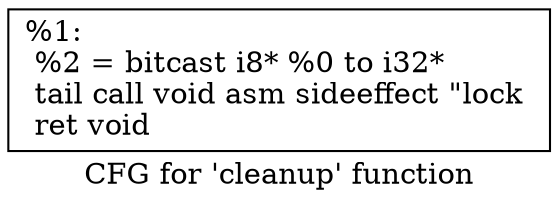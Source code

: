 digraph "CFG for 'cleanup' function" {
	label="CFG for 'cleanup' function";

	Node0x168c380 [shape=record,label="{%1:\l  %2 = bitcast i8* %0 to i32*\l  tail call void asm sideeffect \"lock \l  ret void\l}"];
}
